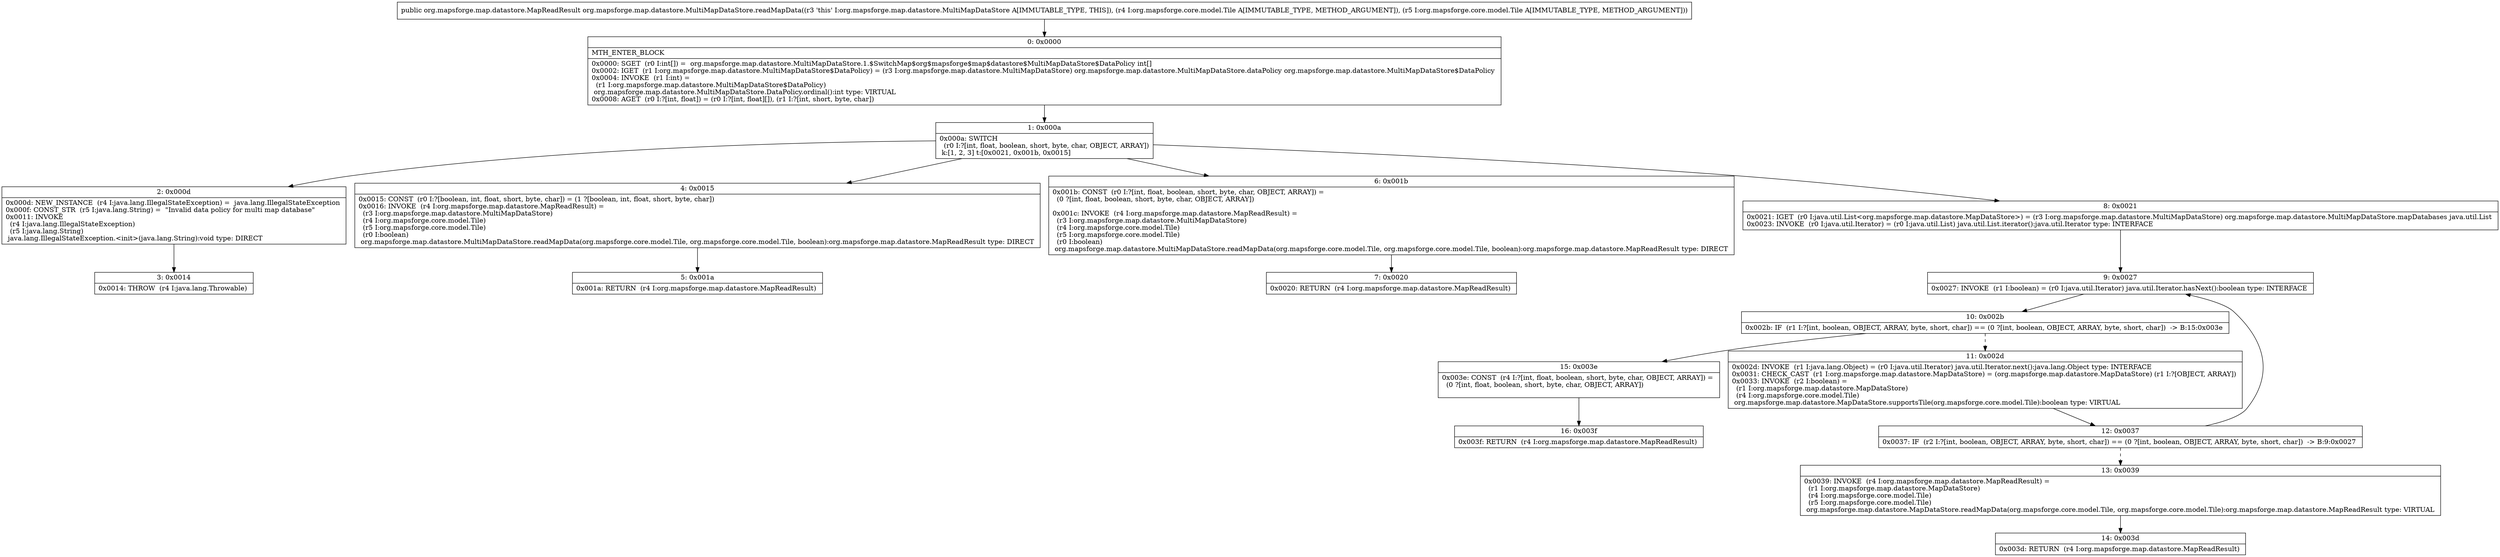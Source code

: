 digraph "CFG fororg.mapsforge.map.datastore.MultiMapDataStore.readMapData(Lorg\/mapsforge\/core\/model\/Tile;Lorg\/mapsforge\/core\/model\/Tile;)Lorg\/mapsforge\/map\/datastore\/MapReadResult;" {
Node_0 [shape=record,label="{0\:\ 0x0000|MTH_ENTER_BLOCK\l|0x0000: SGET  (r0 I:int[]) =  org.mapsforge.map.datastore.MultiMapDataStore.1.$SwitchMap$org$mapsforge$map$datastore$MultiMapDataStore$DataPolicy int[] \l0x0002: IGET  (r1 I:org.mapsforge.map.datastore.MultiMapDataStore$DataPolicy) = (r3 I:org.mapsforge.map.datastore.MultiMapDataStore) org.mapsforge.map.datastore.MultiMapDataStore.dataPolicy org.mapsforge.map.datastore.MultiMapDataStore$DataPolicy \l0x0004: INVOKE  (r1 I:int) = \l  (r1 I:org.mapsforge.map.datastore.MultiMapDataStore$DataPolicy)\l org.mapsforge.map.datastore.MultiMapDataStore.DataPolicy.ordinal():int type: VIRTUAL \l0x0008: AGET  (r0 I:?[int, float]) = (r0 I:?[int, float][]), (r1 I:?[int, short, byte, char]) \l}"];
Node_1 [shape=record,label="{1\:\ 0x000a|0x000a: SWITCH  \l  (r0 I:?[int, float, boolean, short, byte, char, OBJECT, ARRAY])\l k:[1, 2, 3] t:[0x0021, 0x001b, 0x0015] \l}"];
Node_2 [shape=record,label="{2\:\ 0x000d|0x000d: NEW_INSTANCE  (r4 I:java.lang.IllegalStateException) =  java.lang.IllegalStateException \l0x000f: CONST_STR  (r5 I:java.lang.String) =  \"Invalid data policy for multi map database\" \l0x0011: INVOKE  \l  (r4 I:java.lang.IllegalStateException)\l  (r5 I:java.lang.String)\l java.lang.IllegalStateException.\<init\>(java.lang.String):void type: DIRECT \l}"];
Node_3 [shape=record,label="{3\:\ 0x0014|0x0014: THROW  (r4 I:java.lang.Throwable) \l}"];
Node_4 [shape=record,label="{4\:\ 0x0015|0x0015: CONST  (r0 I:?[boolean, int, float, short, byte, char]) = (1 ?[boolean, int, float, short, byte, char]) \l0x0016: INVOKE  (r4 I:org.mapsforge.map.datastore.MapReadResult) = \l  (r3 I:org.mapsforge.map.datastore.MultiMapDataStore)\l  (r4 I:org.mapsforge.core.model.Tile)\l  (r5 I:org.mapsforge.core.model.Tile)\l  (r0 I:boolean)\l org.mapsforge.map.datastore.MultiMapDataStore.readMapData(org.mapsforge.core.model.Tile, org.mapsforge.core.model.Tile, boolean):org.mapsforge.map.datastore.MapReadResult type: DIRECT \l}"];
Node_5 [shape=record,label="{5\:\ 0x001a|0x001a: RETURN  (r4 I:org.mapsforge.map.datastore.MapReadResult) \l}"];
Node_6 [shape=record,label="{6\:\ 0x001b|0x001b: CONST  (r0 I:?[int, float, boolean, short, byte, char, OBJECT, ARRAY]) = \l  (0 ?[int, float, boolean, short, byte, char, OBJECT, ARRAY])\l \l0x001c: INVOKE  (r4 I:org.mapsforge.map.datastore.MapReadResult) = \l  (r3 I:org.mapsforge.map.datastore.MultiMapDataStore)\l  (r4 I:org.mapsforge.core.model.Tile)\l  (r5 I:org.mapsforge.core.model.Tile)\l  (r0 I:boolean)\l org.mapsforge.map.datastore.MultiMapDataStore.readMapData(org.mapsforge.core.model.Tile, org.mapsforge.core.model.Tile, boolean):org.mapsforge.map.datastore.MapReadResult type: DIRECT \l}"];
Node_7 [shape=record,label="{7\:\ 0x0020|0x0020: RETURN  (r4 I:org.mapsforge.map.datastore.MapReadResult) \l}"];
Node_8 [shape=record,label="{8\:\ 0x0021|0x0021: IGET  (r0 I:java.util.List\<org.mapsforge.map.datastore.MapDataStore\>) = (r3 I:org.mapsforge.map.datastore.MultiMapDataStore) org.mapsforge.map.datastore.MultiMapDataStore.mapDatabases java.util.List \l0x0023: INVOKE  (r0 I:java.util.Iterator) = (r0 I:java.util.List) java.util.List.iterator():java.util.Iterator type: INTERFACE \l}"];
Node_9 [shape=record,label="{9\:\ 0x0027|0x0027: INVOKE  (r1 I:boolean) = (r0 I:java.util.Iterator) java.util.Iterator.hasNext():boolean type: INTERFACE \l}"];
Node_10 [shape=record,label="{10\:\ 0x002b|0x002b: IF  (r1 I:?[int, boolean, OBJECT, ARRAY, byte, short, char]) == (0 ?[int, boolean, OBJECT, ARRAY, byte, short, char])  \-\> B:15:0x003e \l}"];
Node_11 [shape=record,label="{11\:\ 0x002d|0x002d: INVOKE  (r1 I:java.lang.Object) = (r0 I:java.util.Iterator) java.util.Iterator.next():java.lang.Object type: INTERFACE \l0x0031: CHECK_CAST  (r1 I:org.mapsforge.map.datastore.MapDataStore) = (org.mapsforge.map.datastore.MapDataStore) (r1 I:?[OBJECT, ARRAY]) \l0x0033: INVOKE  (r2 I:boolean) = \l  (r1 I:org.mapsforge.map.datastore.MapDataStore)\l  (r4 I:org.mapsforge.core.model.Tile)\l org.mapsforge.map.datastore.MapDataStore.supportsTile(org.mapsforge.core.model.Tile):boolean type: VIRTUAL \l}"];
Node_12 [shape=record,label="{12\:\ 0x0037|0x0037: IF  (r2 I:?[int, boolean, OBJECT, ARRAY, byte, short, char]) == (0 ?[int, boolean, OBJECT, ARRAY, byte, short, char])  \-\> B:9:0x0027 \l}"];
Node_13 [shape=record,label="{13\:\ 0x0039|0x0039: INVOKE  (r4 I:org.mapsforge.map.datastore.MapReadResult) = \l  (r1 I:org.mapsforge.map.datastore.MapDataStore)\l  (r4 I:org.mapsforge.core.model.Tile)\l  (r5 I:org.mapsforge.core.model.Tile)\l org.mapsforge.map.datastore.MapDataStore.readMapData(org.mapsforge.core.model.Tile, org.mapsforge.core.model.Tile):org.mapsforge.map.datastore.MapReadResult type: VIRTUAL \l}"];
Node_14 [shape=record,label="{14\:\ 0x003d|0x003d: RETURN  (r4 I:org.mapsforge.map.datastore.MapReadResult) \l}"];
Node_15 [shape=record,label="{15\:\ 0x003e|0x003e: CONST  (r4 I:?[int, float, boolean, short, byte, char, OBJECT, ARRAY]) = \l  (0 ?[int, float, boolean, short, byte, char, OBJECT, ARRAY])\l \l}"];
Node_16 [shape=record,label="{16\:\ 0x003f|0x003f: RETURN  (r4 I:org.mapsforge.map.datastore.MapReadResult) \l}"];
MethodNode[shape=record,label="{public org.mapsforge.map.datastore.MapReadResult org.mapsforge.map.datastore.MultiMapDataStore.readMapData((r3 'this' I:org.mapsforge.map.datastore.MultiMapDataStore A[IMMUTABLE_TYPE, THIS]), (r4 I:org.mapsforge.core.model.Tile A[IMMUTABLE_TYPE, METHOD_ARGUMENT]), (r5 I:org.mapsforge.core.model.Tile A[IMMUTABLE_TYPE, METHOD_ARGUMENT])) }"];
MethodNode -> Node_0;
Node_0 -> Node_1;
Node_1 -> Node_2;
Node_1 -> Node_4;
Node_1 -> Node_6;
Node_1 -> Node_8;
Node_2 -> Node_3;
Node_4 -> Node_5;
Node_6 -> Node_7;
Node_8 -> Node_9;
Node_9 -> Node_10;
Node_10 -> Node_11[style=dashed];
Node_10 -> Node_15;
Node_11 -> Node_12;
Node_12 -> Node_9;
Node_12 -> Node_13[style=dashed];
Node_13 -> Node_14;
Node_15 -> Node_16;
}

